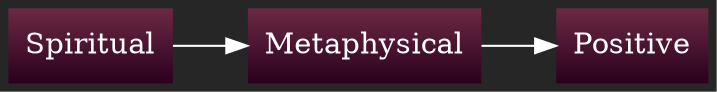 digraph D {
rankdir = LR
style = filled
fontcolor = white
color = white
bgcolor = "#262626"
gradientangle = 0
dpi = 300
"cluster_85" [rankdir=TB, shape=box, penwidth=0, color=black, fontcolor=white, fillcolor="#6C2944:#29001C", style=filled, gradientangle=270.05, label="Spiritual"]
"cluster_86" [rankdir=TB, shape=box, penwidth=0, color=black, fontcolor=white, fillcolor="#6C2944:#29001C", style=filled, gradientangle=270.05, label="Metaphysical"]
"cluster_87" [rankdir=TB, shape=box, penwidth=0, color=black, fontcolor=white, fillcolor="#6C2944:#29001C", style=filled, gradientangle=270.05, label="Positive"]
"cluster_86" -> "cluster_87" [color=white, penwidth=1, ltail="cluster_86", lhead="cluster_87"]
"cluster_85" -> "cluster_86" [color=white, penwidth=1, ltail="cluster_86", lhead="cluster_87"]
}